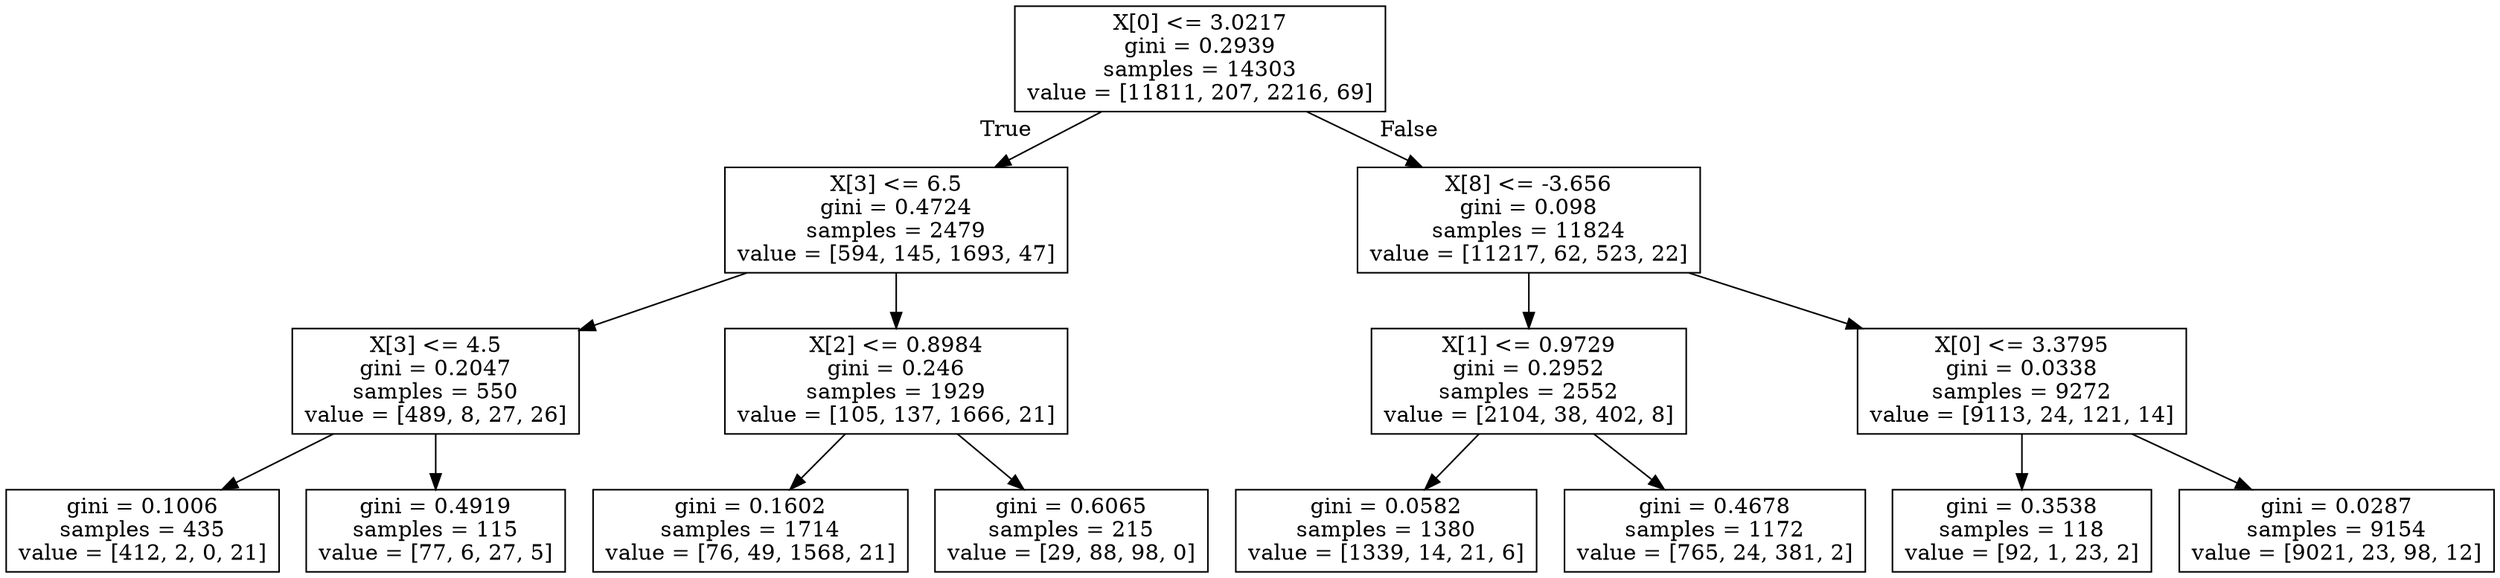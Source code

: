 digraph Tree {
node [shape=box] ;
0 [label="X[0] <= 3.0217\ngini = 0.2939\nsamples = 14303\nvalue = [11811, 207, 2216, 69]"] ;
1 [label="X[3] <= 6.5\ngini = 0.4724\nsamples = 2479\nvalue = [594, 145, 1693, 47]"] ;
0 -> 1 [labeldistance=2.5, labelangle=45, headlabel="True"] ;
2 [label="X[3] <= 4.5\ngini = 0.2047\nsamples = 550\nvalue = [489, 8, 27, 26]"] ;
1 -> 2 ;
3 [label="gini = 0.1006\nsamples = 435\nvalue = [412, 2, 0, 21]"] ;
2 -> 3 ;
4 [label="gini = 0.4919\nsamples = 115\nvalue = [77, 6, 27, 5]"] ;
2 -> 4 ;
5 [label="X[2] <= 0.8984\ngini = 0.246\nsamples = 1929\nvalue = [105, 137, 1666, 21]"] ;
1 -> 5 ;
6 [label="gini = 0.1602\nsamples = 1714\nvalue = [76, 49, 1568, 21]"] ;
5 -> 6 ;
7 [label="gini = 0.6065\nsamples = 215\nvalue = [29, 88, 98, 0]"] ;
5 -> 7 ;
8 [label="X[8] <= -3.656\ngini = 0.098\nsamples = 11824\nvalue = [11217, 62, 523, 22]"] ;
0 -> 8 [labeldistance=2.5, labelangle=-45, headlabel="False"] ;
9 [label="X[1] <= 0.9729\ngini = 0.2952\nsamples = 2552\nvalue = [2104, 38, 402, 8]"] ;
8 -> 9 ;
10 [label="gini = 0.0582\nsamples = 1380\nvalue = [1339, 14, 21, 6]"] ;
9 -> 10 ;
11 [label="gini = 0.4678\nsamples = 1172\nvalue = [765, 24, 381, 2]"] ;
9 -> 11 ;
12 [label="X[0] <= 3.3795\ngini = 0.0338\nsamples = 9272\nvalue = [9113, 24, 121, 14]"] ;
8 -> 12 ;
13 [label="gini = 0.3538\nsamples = 118\nvalue = [92, 1, 23, 2]"] ;
12 -> 13 ;
14 [label="gini = 0.0287\nsamples = 9154\nvalue = [9021, 23, 98, 12]"] ;
12 -> 14 ;
}